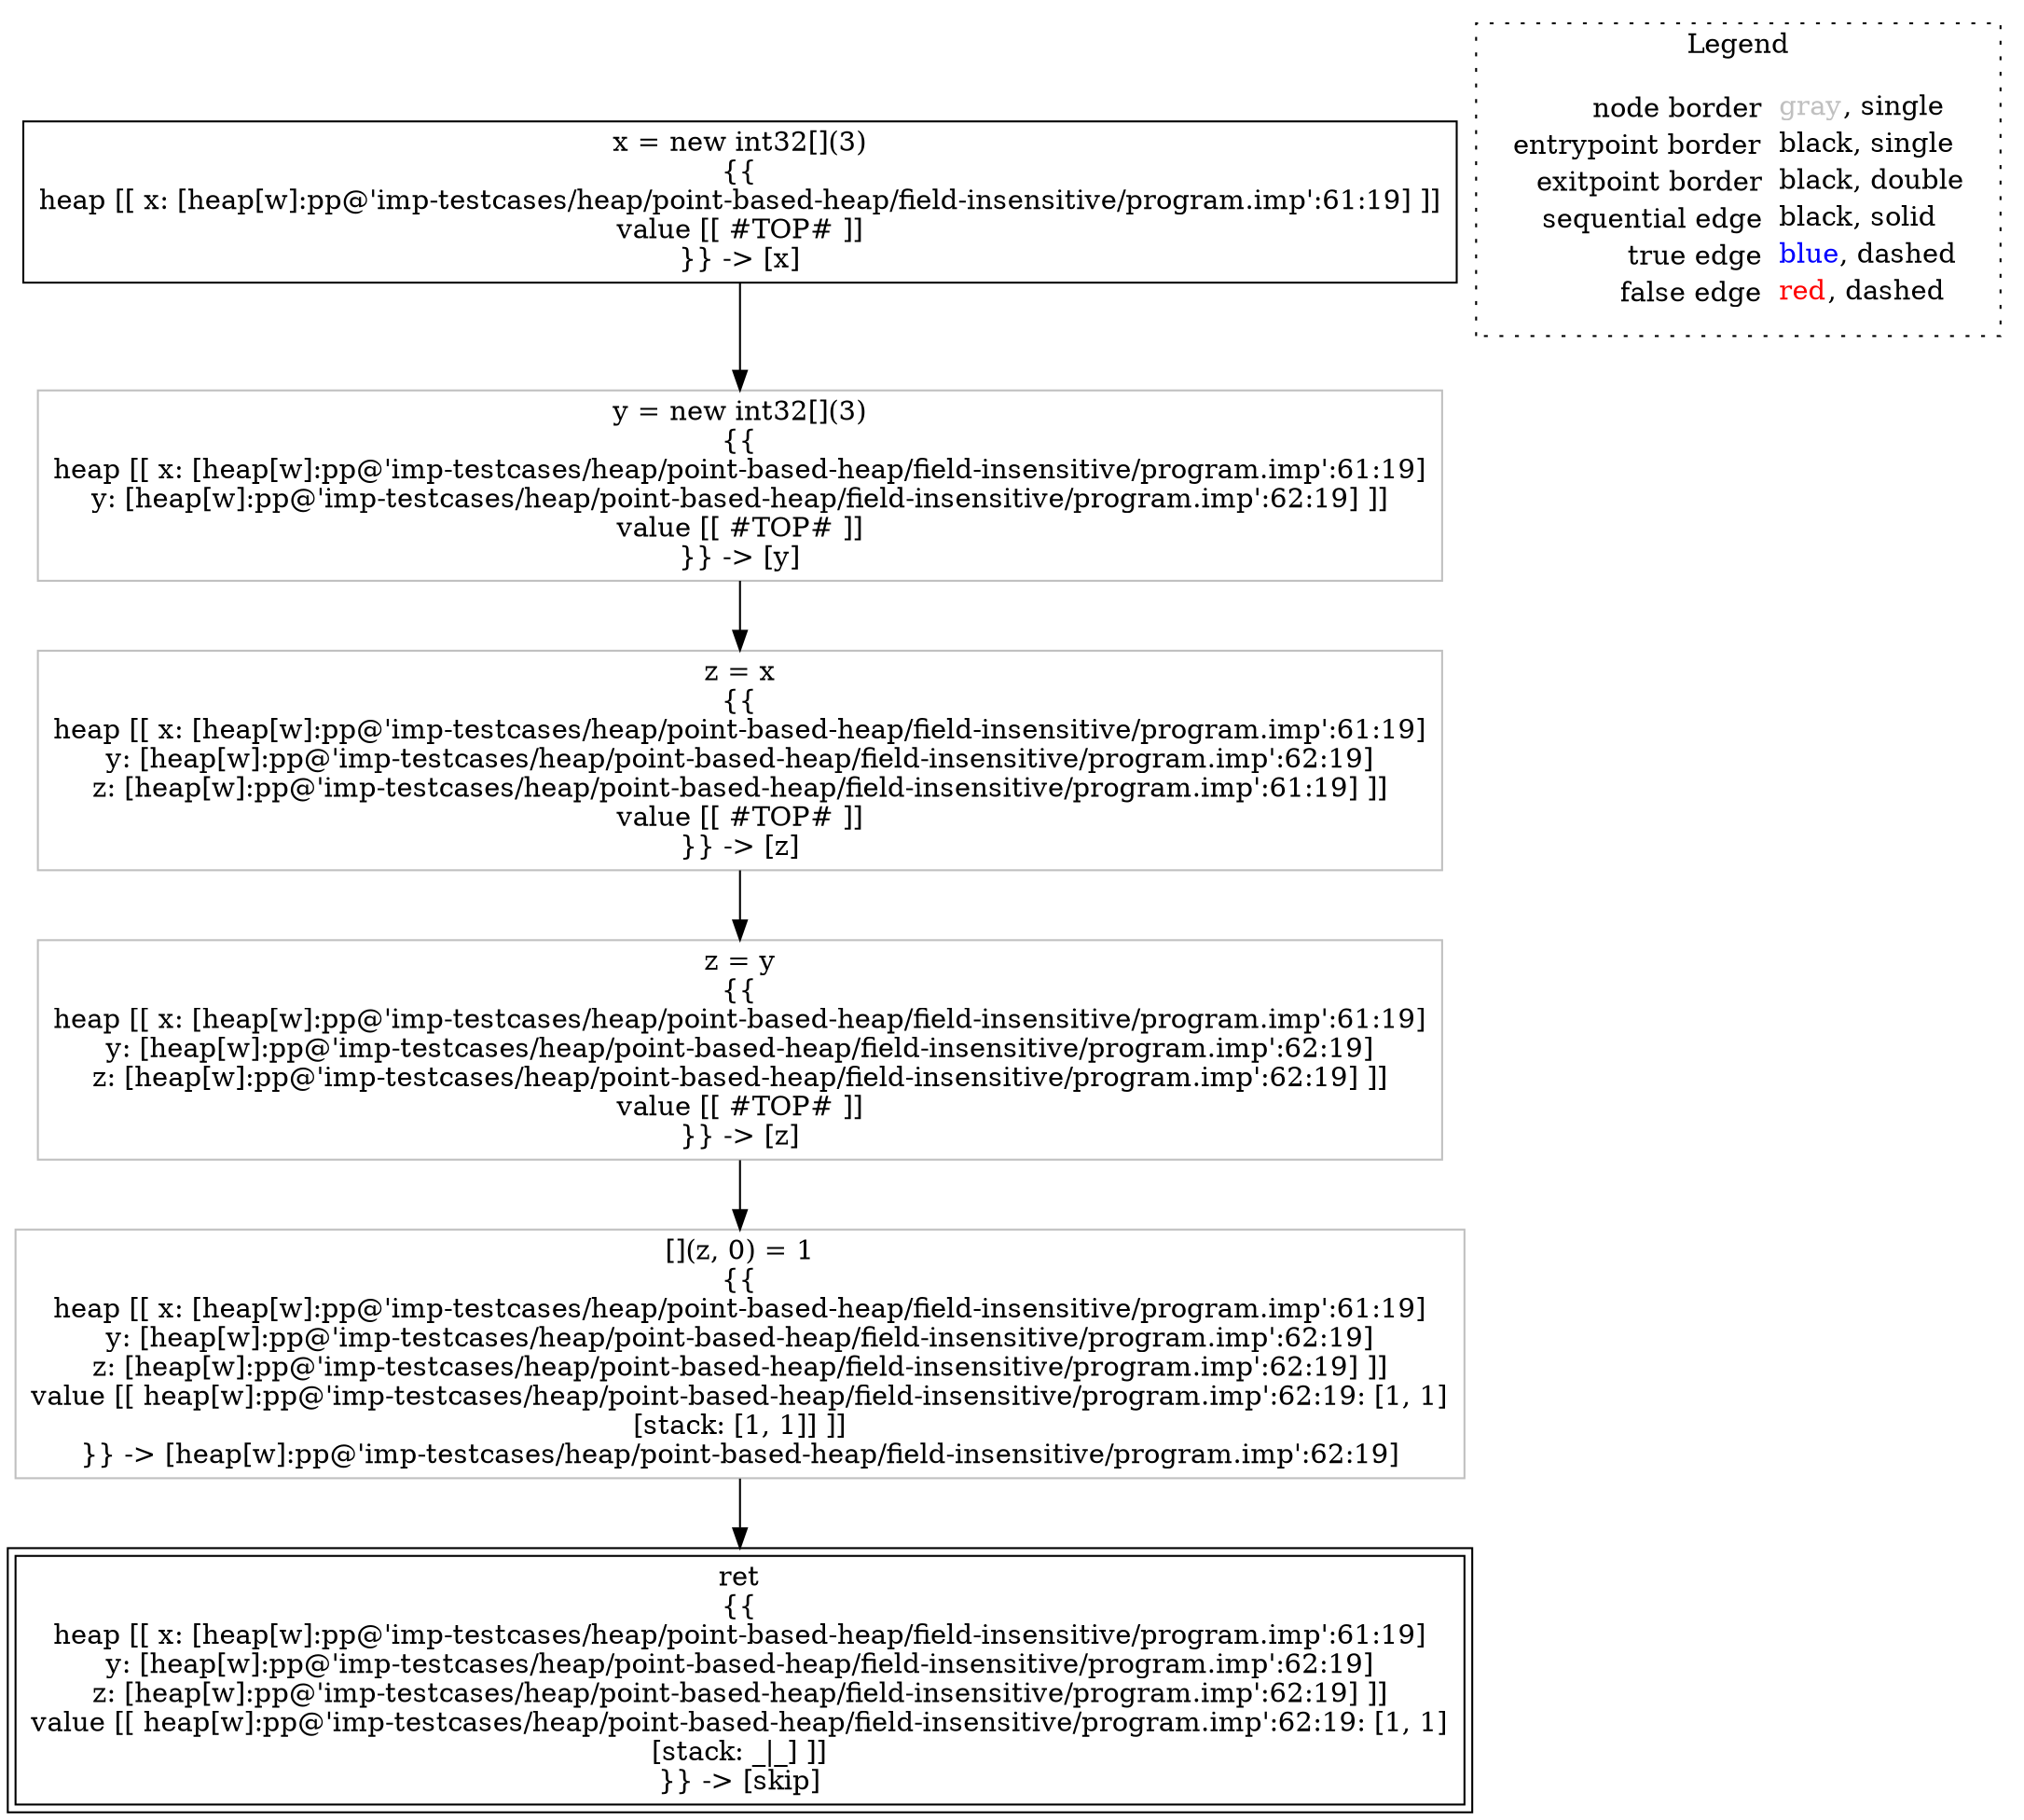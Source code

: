 digraph {
	"node0" [shape="rect",color="black",label=<x = new int32[](3)<BR/>{{<BR/>heap [[ x: [heap[w]:pp@'imp-testcases/heap/point-based-heap/field-insensitive/program.imp':61:19] ]]<BR/>value [[ #TOP# ]]<BR/>}} -&gt; [x]>];
	"node1" [shape="rect",color="gray",label=<y = new int32[](3)<BR/>{{<BR/>heap [[ x: [heap[w]:pp@'imp-testcases/heap/point-based-heap/field-insensitive/program.imp':61:19]<BR/>y: [heap[w]:pp@'imp-testcases/heap/point-based-heap/field-insensitive/program.imp':62:19] ]]<BR/>value [[ #TOP# ]]<BR/>}} -&gt; [y]>];
	"node2" [shape="rect",color="black",peripheries="2",label=<ret<BR/>{{<BR/>heap [[ x: [heap[w]:pp@'imp-testcases/heap/point-based-heap/field-insensitive/program.imp':61:19]<BR/>y: [heap[w]:pp@'imp-testcases/heap/point-based-heap/field-insensitive/program.imp':62:19]<BR/>z: [heap[w]:pp@'imp-testcases/heap/point-based-heap/field-insensitive/program.imp':62:19] ]]<BR/>value [[ heap[w]:pp@'imp-testcases/heap/point-based-heap/field-insensitive/program.imp':62:19: [1, 1]<BR/>[stack: _|_] ]]<BR/>}} -&gt; [skip]>];
	"node3" [shape="rect",color="gray",label=<[](z, 0) = 1<BR/>{{<BR/>heap [[ x: [heap[w]:pp@'imp-testcases/heap/point-based-heap/field-insensitive/program.imp':61:19]<BR/>y: [heap[w]:pp@'imp-testcases/heap/point-based-heap/field-insensitive/program.imp':62:19]<BR/>z: [heap[w]:pp@'imp-testcases/heap/point-based-heap/field-insensitive/program.imp':62:19] ]]<BR/>value [[ heap[w]:pp@'imp-testcases/heap/point-based-heap/field-insensitive/program.imp':62:19: [1, 1]<BR/>[stack: [1, 1]] ]]<BR/>}} -&gt; [heap[w]:pp@'imp-testcases/heap/point-based-heap/field-insensitive/program.imp':62:19]>];
	"node4" [shape="rect",color="gray",label=<z = y<BR/>{{<BR/>heap [[ x: [heap[w]:pp@'imp-testcases/heap/point-based-heap/field-insensitive/program.imp':61:19]<BR/>y: [heap[w]:pp@'imp-testcases/heap/point-based-heap/field-insensitive/program.imp':62:19]<BR/>z: [heap[w]:pp@'imp-testcases/heap/point-based-heap/field-insensitive/program.imp':62:19] ]]<BR/>value [[ #TOP# ]]<BR/>}} -&gt; [z]>];
	"node5" [shape="rect",color="gray",label=<z = x<BR/>{{<BR/>heap [[ x: [heap[w]:pp@'imp-testcases/heap/point-based-heap/field-insensitive/program.imp':61:19]<BR/>y: [heap[w]:pp@'imp-testcases/heap/point-based-heap/field-insensitive/program.imp':62:19]<BR/>z: [heap[w]:pp@'imp-testcases/heap/point-based-heap/field-insensitive/program.imp':61:19] ]]<BR/>value [[ #TOP# ]]<BR/>}} -&gt; [z]>];
	"node1" -> "node5" [color="black"];
	"node3" -> "node2" [color="black"];
	"node0" -> "node1" [color="black"];
	"node4" -> "node3" [color="black"];
	"node5" -> "node4" [color="black"];
subgraph cluster_legend {
	label="Legend";
	style=dotted;
	node [shape=plaintext];
	"legend" [label=<<table border="0" cellpadding="2" cellspacing="0" cellborder="0"><tr><td align="right">node border&nbsp;</td><td align="left"><font color="gray">gray</font>, single</td></tr><tr><td align="right">entrypoint border&nbsp;</td><td align="left"><font color="black">black</font>, single</td></tr><tr><td align="right">exitpoint border&nbsp;</td><td align="left"><font color="black">black</font>, double</td></tr><tr><td align="right">sequential edge&nbsp;</td><td align="left"><font color="black">black</font>, solid</td></tr><tr><td align="right">true edge&nbsp;</td><td align="left"><font color="blue">blue</font>, dashed</td></tr><tr><td align="right">false edge&nbsp;</td><td align="left"><font color="red">red</font>, dashed</td></tr></table>>];
}

}
